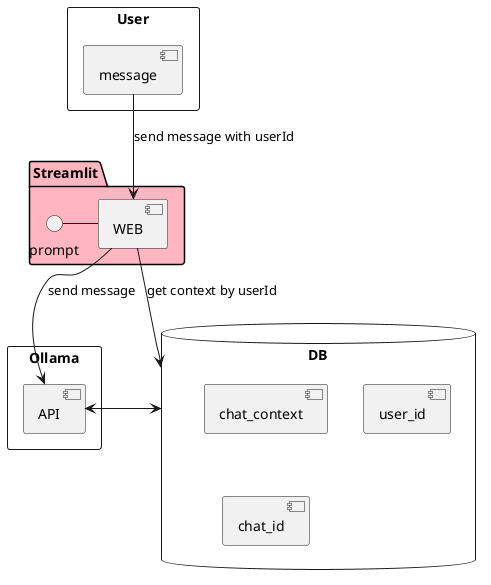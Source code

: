 @startuml DB context

rectangle "User" {
    [message]
}

package "Streamlit" #LightPink {
    prompt-[WEB]
}
rectangle "Ollama"{
    [API]
}

database "DB" {
    [chat_context]
    [user_id]
    [chat_id]
}


message --> WEB : send message with userId
WEB --> DB : get context by userId 
DB --> API 
WEB --> API : send message
API --> DB 



@enduml